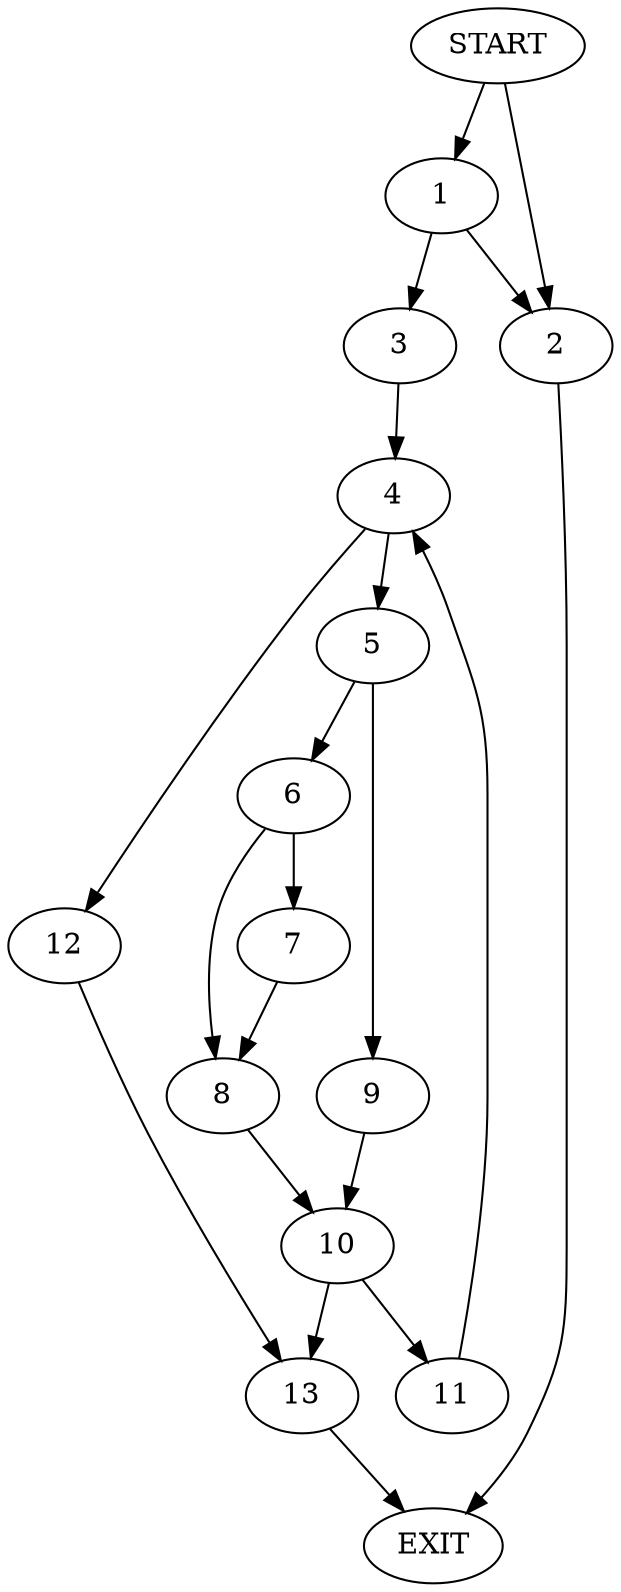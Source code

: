 digraph { 
0 [label="START"];
1;
2;
3;
4;
5;
6;
7;
8;
9;
10;
11;
12;
13;
14[label="EXIT"];
0 -> 2;
0 -> 1;
1 -> 2;
1 -> 3;
2 -> 14;
3 -> 4;
4 -> 5;
4 -> 12;
5 -> 6;
5 -> 9;
6 -> 7;
6 -> 8;
7 -> 8;
8 -> 10;
9 -> 10;
10 -> 13;
10 -> 11;
11 -> 4;
12 -> 13;
13 -> 14;
}